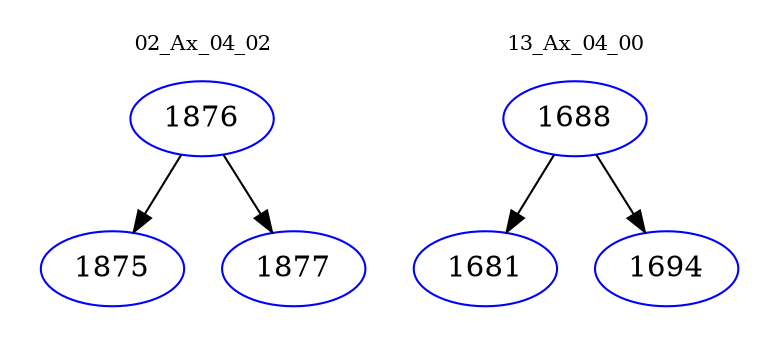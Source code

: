 digraph{
subgraph cluster_0 {
color = white
label = "02_Ax_04_02";
fontsize=10;
T0_1876 [label="1876", color="blue"]
T0_1876 -> T0_1875 [color="black"]
T0_1875 [label="1875", color="blue"]
T0_1876 -> T0_1877 [color="black"]
T0_1877 [label="1877", color="blue"]
}
subgraph cluster_1 {
color = white
label = "13_Ax_04_00";
fontsize=10;
T1_1688 [label="1688", color="blue"]
T1_1688 -> T1_1681 [color="black"]
T1_1681 [label="1681", color="blue"]
T1_1688 -> T1_1694 [color="black"]
T1_1694 [label="1694", color="blue"]
}
}
